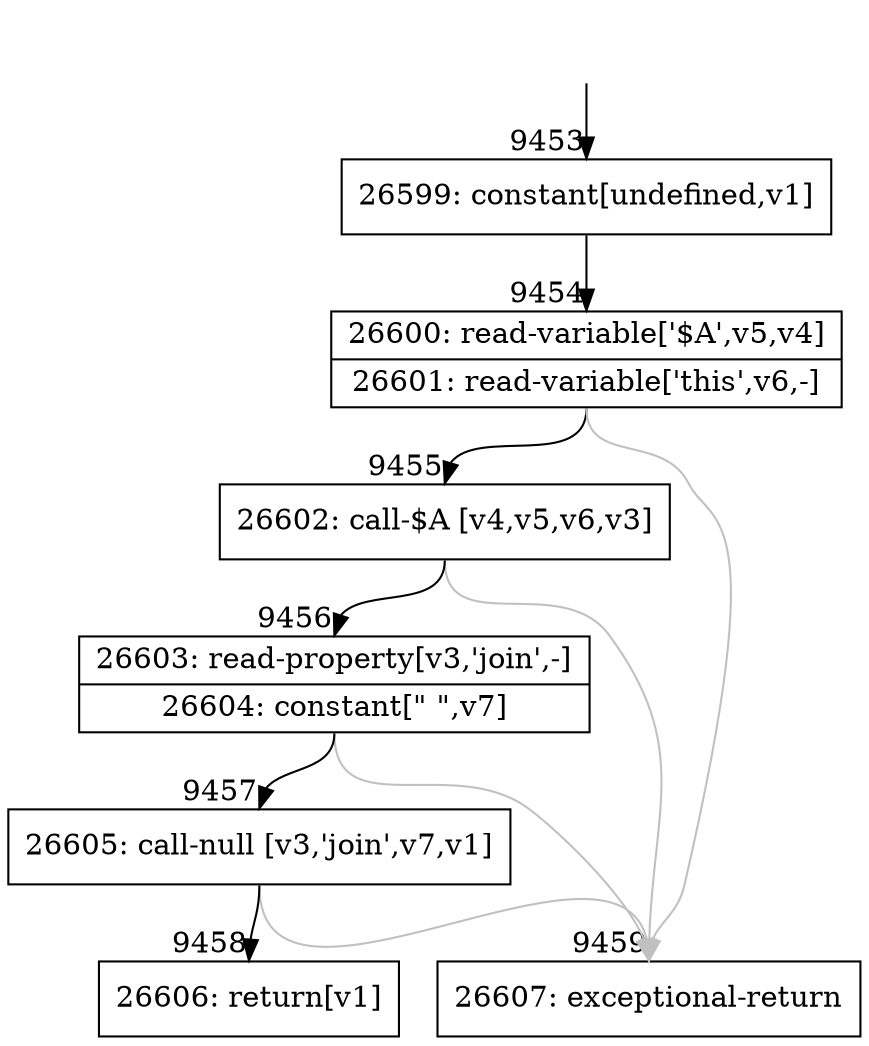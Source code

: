 digraph {
rankdir="TD"
BB_entry723[shape=none,label=""];
BB_entry723 -> BB9453 [tailport=s, headport=n, headlabel="    9453"]
BB9453 [shape=record label="{26599: constant[undefined,v1]}" ] 
BB9453 -> BB9454 [tailport=s, headport=n, headlabel="      9454"]
BB9454 [shape=record label="{26600: read-variable['$A',v5,v4]|26601: read-variable['this',v6,-]}" ] 
BB9454 -> BB9455 [tailport=s, headport=n, headlabel="      9455"]
BB9454 -> BB9459 [tailport=s, headport=n, color=gray, headlabel="      9459"]
BB9455 [shape=record label="{26602: call-$A [v4,v5,v6,v3]}" ] 
BB9455 -> BB9456 [tailport=s, headport=n, headlabel="      9456"]
BB9455 -> BB9459 [tailport=s, headport=n, color=gray]
BB9456 [shape=record label="{26603: read-property[v3,'join',-]|26604: constant[\" \",v7]}" ] 
BB9456 -> BB9457 [tailport=s, headport=n, headlabel="      9457"]
BB9456 -> BB9459 [tailport=s, headport=n, color=gray]
BB9457 [shape=record label="{26605: call-null [v3,'join',v7,v1]}" ] 
BB9457 -> BB9458 [tailport=s, headport=n, headlabel="      9458"]
BB9457 -> BB9459 [tailport=s, headport=n, color=gray]
BB9458 [shape=record label="{26606: return[v1]}" ] 
BB9459 [shape=record label="{26607: exceptional-return}" ] 
//#$~ 7449
}
